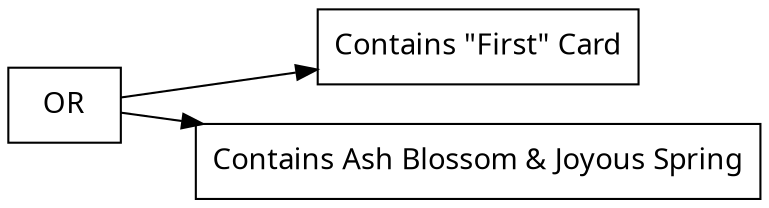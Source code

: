 digraph {
node [shape=record];
node [fontname=Sans];charset="UTF-8" splines=true splines=spline rankdir =LR
2706[label="OR"];
2706->2691;
2706->2701;
2691[label="Contains \"First\" Card"];
2701[label="Contains Ash Blossom & Joyous Spring"];
}
